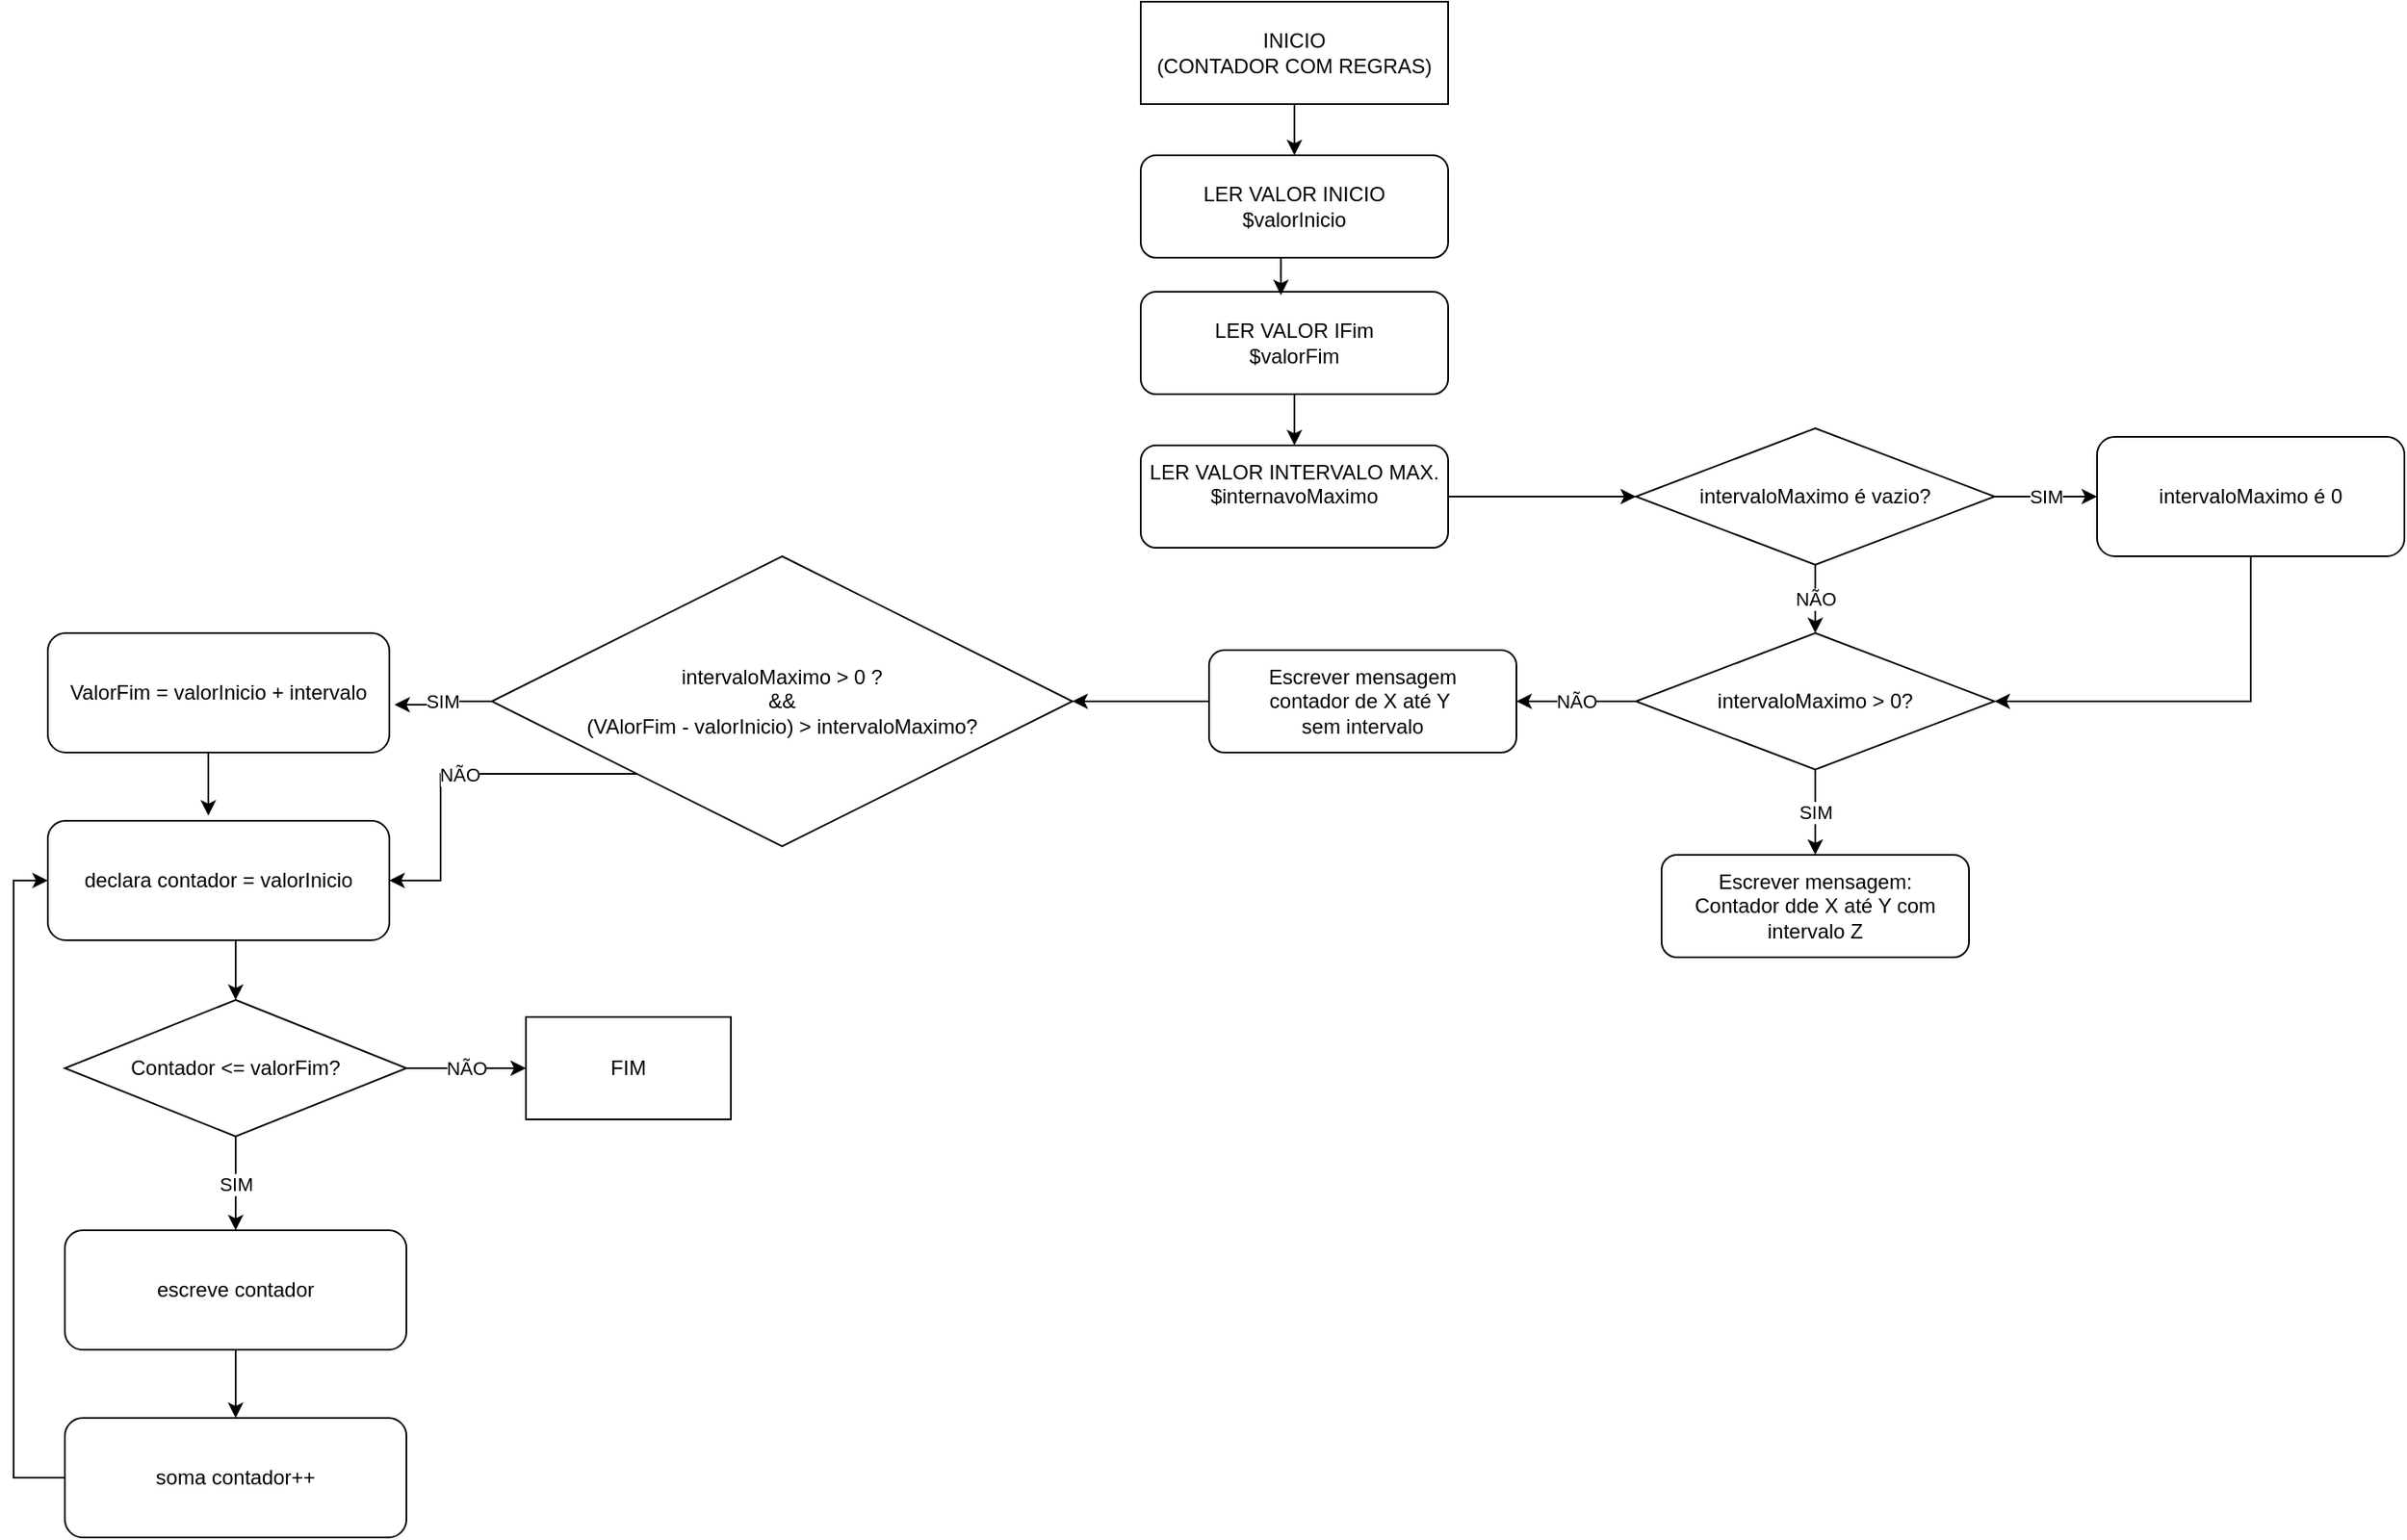<mxfile version="24.7.16">
  <diagram name="Página-1" id="bkU-Y_KW-D7Evvf3Oy9a">
    <mxGraphModel dx="1707" dy="426" grid="1" gridSize="10" guides="1" tooltips="1" connect="1" arrows="1" fold="1" page="1" pageScale="1" pageWidth="827" pageHeight="1169" math="0" shadow="0">
      <root>
        <mxCell id="0" />
        <mxCell id="1" parent="0" />
        <mxCell id="zmzNdFJyeiXeuCmvZ3-b-18" style="edgeStyle=orthogonalEdgeStyle;rounded=0;orthogonalLoop=1;jettySize=auto;html=1;exitX=0.5;exitY=1;exitDx=0;exitDy=0;entryX=0.5;entryY=0;entryDx=0;entryDy=0;" edge="1" parent="1" source="zmzNdFJyeiXeuCmvZ3-b-1" target="zmzNdFJyeiXeuCmvZ3-b-2">
          <mxGeometry relative="1" as="geometry" />
        </mxCell>
        <mxCell id="zmzNdFJyeiXeuCmvZ3-b-1" value="INICIO&lt;div&gt;(CONTADOR COM REGRAS)&lt;/div&gt;" style="rounded=0;whiteSpace=wrap;html=1;" vertex="1" parent="1">
          <mxGeometry x="40" width="180" height="60" as="geometry" />
        </mxCell>
        <mxCell id="zmzNdFJyeiXeuCmvZ3-b-2" value="LER VALOR INICIO&lt;div&gt;$valorInicio&lt;/div&gt;" style="rounded=1;whiteSpace=wrap;html=1;" vertex="1" parent="1">
          <mxGeometry x="40" y="90" width="180" height="60" as="geometry" />
        </mxCell>
        <mxCell id="zmzNdFJyeiXeuCmvZ3-b-20" style="edgeStyle=orthogonalEdgeStyle;rounded=0;orthogonalLoop=1;jettySize=auto;html=1;exitX=0.5;exitY=1;exitDx=0;exitDy=0;entryX=0.5;entryY=0;entryDx=0;entryDy=0;" edge="1" parent="1" source="zmzNdFJyeiXeuCmvZ3-b-3" target="zmzNdFJyeiXeuCmvZ3-b-4">
          <mxGeometry relative="1" as="geometry" />
        </mxCell>
        <mxCell id="zmzNdFJyeiXeuCmvZ3-b-3" value="LER VALOR IFim&lt;div&gt;$valorFim&lt;/div&gt;" style="rounded=1;whiteSpace=wrap;html=1;" vertex="1" parent="1">
          <mxGeometry x="40" y="170" width="180" height="60" as="geometry" />
        </mxCell>
        <mxCell id="zmzNdFJyeiXeuCmvZ3-b-21" style="edgeStyle=orthogonalEdgeStyle;rounded=0;orthogonalLoop=1;jettySize=auto;html=1;exitX=1;exitY=0.5;exitDx=0;exitDy=0;entryX=0;entryY=0.5;entryDx=0;entryDy=0;" edge="1" parent="1" source="zmzNdFJyeiXeuCmvZ3-b-4" target="zmzNdFJyeiXeuCmvZ3-b-5">
          <mxGeometry relative="1" as="geometry" />
        </mxCell>
        <mxCell id="zmzNdFJyeiXeuCmvZ3-b-4" value="LER VALOR INTERVALO MAX.&lt;div&gt;$internavoMaximo&lt;div&gt;&lt;br&gt;&lt;/div&gt;&lt;/div&gt;" style="rounded=1;whiteSpace=wrap;html=1;" vertex="1" parent="1">
          <mxGeometry x="40" y="260" width="180" height="60" as="geometry" />
        </mxCell>
        <mxCell id="zmzNdFJyeiXeuCmvZ3-b-22" value="SIM" style="edgeStyle=orthogonalEdgeStyle;rounded=0;orthogonalLoop=1;jettySize=auto;html=1;exitX=1;exitY=0.5;exitDx=0;exitDy=0;entryX=0;entryY=0.5;entryDx=0;entryDy=0;" edge="1" parent="1" source="zmzNdFJyeiXeuCmvZ3-b-5" target="zmzNdFJyeiXeuCmvZ3-b-6">
          <mxGeometry relative="1" as="geometry" />
        </mxCell>
        <mxCell id="zmzNdFJyeiXeuCmvZ3-b-24" value="NÃO" style="edgeStyle=orthogonalEdgeStyle;rounded=0;orthogonalLoop=1;jettySize=auto;html=1;exitX=0.5;exitY=1;exitDx=0;exitDy=0;entryX=0.5;entryY=0;entryDx=0;entryDy=0;" edge="1" parent="1" source="zmzNdFJyeiXeuCmvZ3-b-5" target="zmzNdFJyeiXeuCmvZ3-b-7">
          <mxGeometry relative="1" as="geometry" />
        </mxCell>
        <mxCell id="zmzNdFJyeiXeuCmvZ3-b-5" value="intervaloMaximo é vazio?" style="rhombus;whiteSpace=wrap;html=1;" vertex="1" parent="1">
          <mxGeometry x="330" y="250" width="210" height="80" as="geometry" />
        </mxCell>
        <mxCell id="zmzNdFJyeiXeuCmvZ3-b-23" style="edgeStyle=orthogonalEdgeStyle;rounded=0;orthogonalLoop=1;jettySize=auto;html=1;exitX=0.5;exitY=1;exitDx=0;exitDy=0;entryX=1;entryY=0.5;entryDx=0;entryDy=0;" edge="1" parent="1" source="zmzNdFJyeiXeuCmvZ3-b-6" target="zmzNdFJyeiXeuCmvZ3-b-7">
          <mxGeometry relative="1" as="geometry" />
        </mxCell>
        <mxCell id="zmzNdFJyeiXeuCmvZ3-b-6" value="intervaloMaximo é 0" style="rounded=1;whiteSpace=wrap;html=1;" vertex="1" parent="1">
          <mxGeometry x="600" y="255" width="180" height="70" as="geometry" />
        </mxCell>
        <mxCell id="zmzNdFJyeiXeuCmvZ3-b-25" value="SIM" style="edgeStyle=orthogonalEdgeStyle;rounded=0;orthogonalLoop=1;jettySize=auto;html=1;exitX=0.5;exitY=1;exitDx=0;exitDy=0;entryX=0.5;entryY=0;entryDx=0;entryDy=0;" edge="1" parent="1" source="zmzNdFJyeiXeuCmvZ3-b-7" target="zmzNdFJyeiXeuCmvZ3-b-9">
          <mxGeometry relative="1" as="geometry" />
        </mxCell>
        <mxCell id="zmzNdFJyeiXeuCmvZ3-b-26" value="NÃO" style="edgeStyle=orthogonalEdgeStyle;rounded=0;orthogonalLoop=1;jettySize=auto;html=1;exitX=0;exitY=0.5;exitDx=0;exitDy=0;entryX=1;entryY=0.5;entryDx=0;entryDy=0;" edge="1" parent="1" source="zmzNdFJyeiXeuCmvZ3-b-7" target="zmzNdFJyeiXeuCmvZ3-b-8">
          <mxGeometry relative="1" as="geometry" />
        </mxCell>
        <mxCell id="zmzNdFJyeiXeuCmvZ3-b-7" value="intervaloMaximo &amp;gt; 0?" style="rhombus;whiteSpace=wrap;html=1;" vertex="1" parent="1">
          <mxGeometry x="330" y="370" width="210" height="80" as="geometry" />
        </mxCell>
        <mxCell id="zmzNdFJyeiXeuCmvZ3-b-27" style="edgeStyle=orthogonalEdgeStyle;rounded=0;orthogonalLoop=1;jettySize=auto;html=1;exitX=0;exitY=0.5;exitDx=0;exitDy=0;entryX=1;entryY=0.5;entryDx=0;entryDy=0;" edge="1" parent="1" source="zmzNdFJyeiXeuCmvZ3-b-8" target="zmzNdFJyeiXeuCmvZ3-b-10">
          <mxGeometry relative="1" as="geometry" />
        </mxCell>
        <mxCell id="zmzNdFJyeiXeuCmvZ3-b-8" value="&lt;div&gt;&lt;div&gt;Escrever mensagem&lt;/div&gt;&lt;/div&gt;&lt;div&gt;contador de X até Y&amp;nbsp;&lt;/div&gt;&lt;div&gt;sem intervalo&lt;/div&gt;" style="rounded=1;whiteSpace=wrap;html=1;" vertex="1" parent="1">
          <mxGeometry x="80" y="380" width="180" height="60" as="geometry" />
        </mxCell>
        <mxCell id="zmzNdFJyeiXeuCmvZ3-b-9" value="Escrever mensagem:&lt;div&gt;Contador dde X até Y com intervalo Z&lt;/div&gt;" style="rounded=1;whiteSpace=wrap;html=1;" vertex="1" parent="1">
          <mxGeometry x="345" y="500" width="180" height="60" as="geometry" />
        </mxCell>
        <mxCell id="zmzNdFJyeiXeuCmvZ3-b-31" value="NÃO" style="edgeStyle=orthogonalEdgeStyle;rounded=0;orthogonalLoop=1;jettySize=auto;html=1;exitX=0;exitY=1;exitDx=0;exitDy=0;" edge="1" parent="1" source="zmzNdFJyeiXeuCmvZ3-b-10" target="zmzNdFJyeiXeuCmvZ3-b-12">
          <mxGeometry relative="1" as="geometry" />
        </mxCell>
        <mxCell id="zmzNdFJyeiXeuCmvZ3-b-10" value="intervaloMaximo &amp;gt; 0 ?&lt;div&gt;&amp;amp;&amp;amp;&lt;/div&gt;&lt;div&gt;(VAlorFim - valorInicio) &amp;gt; intervaloMaximo?&lt;/div&gt;" style="rhombus;whiteSpace=wrap;html=1;" vertex="1" parent="1">
          <mxGeometry x="-340" y="325" width="340" height="170" as="geometry" />
        </mxCell>
        <mxCell id="zmzNdFJyeiXeuCmvZ3-b-11" value="ValorFim = valorInicio + intervalo" style="rounded=1;whiteSpace=wrap;html=1;" vertex="1" parent="1">
          <mxGeometry x="-600" y="370" width="200" height="70" as="geometry" />
        </mxCell>
        <mxCell id="zmzNdFJyeiXeuCmvZ3-b-32" style="edgeStyle=orthogonalEdgeStyle;rounded=0;orthogonalLoop=1;jettySize=auto;html=1;exitX=0.5;exitY=1;exitDx=0;exitDy=0;entryX=0.5;entryY=0;entryDx=0;entryDy=0;" edge="1" parent="1" source="zmzNdFJyeiXeuCmvZ3-b-12" target="zmzNdFJyeiXeuCmvZ3-b-13">
          <mxGeometry relative="1" as="geometry" />
        </mxCell>
        <mxCell id="zmzNdFJyeiXeuCmvZ3-b-12" value="declara contador = valorInicio" style="rounded=1;whiteSpace=wrap;html=1;" vertex="1" parent="1">
          <mxGeometry x="-600" y="480" width="200" height="70" as="geometry" />
        </mxCell>
        <mxCell id="zmzNdFJyeiXeuCmvZ3-b-33" value="NÃO" style="edgeStyle=orthogonalEdgeStyle;rounded=0;orthogonalLoop=1;jettySize=auto;html=1;exitX=1;exitY=0.5;exitDx=0;exitDy=0;entryX=0;entryY=0.5;entryDx=0;entryDy=0;" edge="1" parent="1" source="zmzNdFJyeiXeuCmvZ3-b-13" target="zmzNdFJyeiXeuCmvZ3-b-14">
          <mxGeometry relative="1" as="geometry" />
        </mxCell>
        <mxCell id="zmzNdFJyeiXeuCmvZ3-b-34" value="SIM" style="edgeStyle=orthogonalEdgeStyle;rounded=0;orthogonalLoop=1;jettySize=auto;html=1;exitX=0.5;exitY=1;exitDx=0;exitDy=0;" edge="1" parent="1" source="zmzNdFJyeiXeuCmvZ3-b-13" target="zmzNdFJyeiXeuCmvZ3-b-15">
          <mxGeometry relative="1" as="geometry" />
        </mxCell>
        <mxCell id="zmzNdFJyeiXeuCmvZ3-b-13" value="Contador &amp;lt;= valorFim?" style="rhombus;whiteSpace=wrap;html=1;" vertex="1" parent="1">
          <mxGeometry x="-590" y="585" width="200" height="80" as="geometry" />
        </mxCell>
        <mxCell id="zmzNdFJyeiXeuCmvZ3-b-14" value="FIM" style="rounded=0;whiteSpace=wrap;html=1;" vertex="1" parent="1">
          <mxGeometry x="-320" y="595" width="120" height="60" as="geometry" />
        </mxCell>
        <mxCell id="zmzNdFJyeiXeuCmvZ3-b-35" style="edgeStyle=orthogonalEdgeStyle;rounded=0;orthogonalLoop=1;jettySize=auto;html=1;exitX=0.5;exitY=1;exitDx=0;exitDy=0;" edge="1" parent="1" source="zmzNdFJyeiXeuCmvZ3-b-15" target="zmzNdFJyeiXeuCmvZ3-b-16">
          <mxGeometry relative="1" as="geometry" />
        </mxCell>
        <mxCell id="zmzNdFJyeiXeuCmvZ3-b-15" value="escreve contador" style="rounded=1;whiteSpace=wrap;html=1;" vertex="1" parent="1">
          <mxGeometry x="-590" y="720" width="200" height="70" as="geometry" />
        </mxCell>
        <mxCell id="zmzNdFJyeiXeuCmvZ3-b-38" style="edgeStyle=orthogonalEdgeStyle;rounded=0;orthogonalLoop=1;jettySize=auto;html=1;exitX=0;exitY=0.5;exitDx=0;exitDy=0;entryX=0;entryY=0.5;entryDx=0;entryDy=0;" edge="1" parent="1" source="zmzNdFJyeiXeuCmvZ3-b-16" target="zmzNdFJyeiXeuCmvZ3-b-12">
          <mxGeometry relative="1" as="geometry" />
        </mxCell>
        <mxCell id="zmzNdFJyeiXeuCmvZ3-b-16" value="soma contador++" style="rounded=1;whiteSpace=wrap;html=1;" vertex="1" parent="1">
          <mxGeometry x="-590" y="830" width="200" height="70" as="geometry" />
        </mxCell>
        <mxCell id="zmzNdFJyeiXeuCmvZ3-b-17" style="edgeStyle=orthogonalEdgeStyle;rounded=0;orthogonalLoop=1;jettySize=auto;html=1;exitX=0.5;exitY=1;exitDx=0;exitDy=0;entryX=0.456;entryY=0.033;entryDx=0;entryDy=0;entryPerimeter=0;" edge="1" parent="1" source="zmzNdFJyeiXeuCmvZ3-b-2" target="zmzNdFJyeiXeuCmvZ3-b-3">
          <mxGeometry relative="1" as="geometry" />
        </mxCell>
        <mxCell id="zmzNdFJyeiXeuCmvZ3-b-28" value="SIM" style="edgeStyle=orthogonalEdgeStyle;rounded=0;orthogonalLoop=1;jettySize=auto;html=1;exitX=0;exitY=0.5;exitDx=0;exitDy=0;entryX=1.015;entryY=0.6;entryDx=0;entryDy=0;entryPerimeter=0;" edge="1" parent="1" source="zmzNdFJyeiXeuCmvZ3-b-10" target="zmzNdFJyeiXeuCmvZ3-b-11">
          <mxGeometry relative="1" as="geometry" />
        </mxCell>
        <mxCell id="zmzNdFJyeiXeuCmvZ3-b-29" style="edgeStyle=orthogonalEdgeStyle;rounded=0;orthogonalLoop=1;jettySize=auto;html=1;exitX=0.5;exitY=1;exitDx=0;exitDy=0;entryX=0.47;entryY=-0.043;entryDx=0;entryDy=0;entryPerimeter=0;" edge="1" parent="1" source="zmzNdFJyeiXeuCmvZ3-b-11" target="zmzNdFJyeiXeuCmvZ3-b-12">
          <mxGeometry relative="1" as="geometry" />
        </mxCell>
      </root>
    </mxGraphModel>
  </diagram>
</mxfile>
